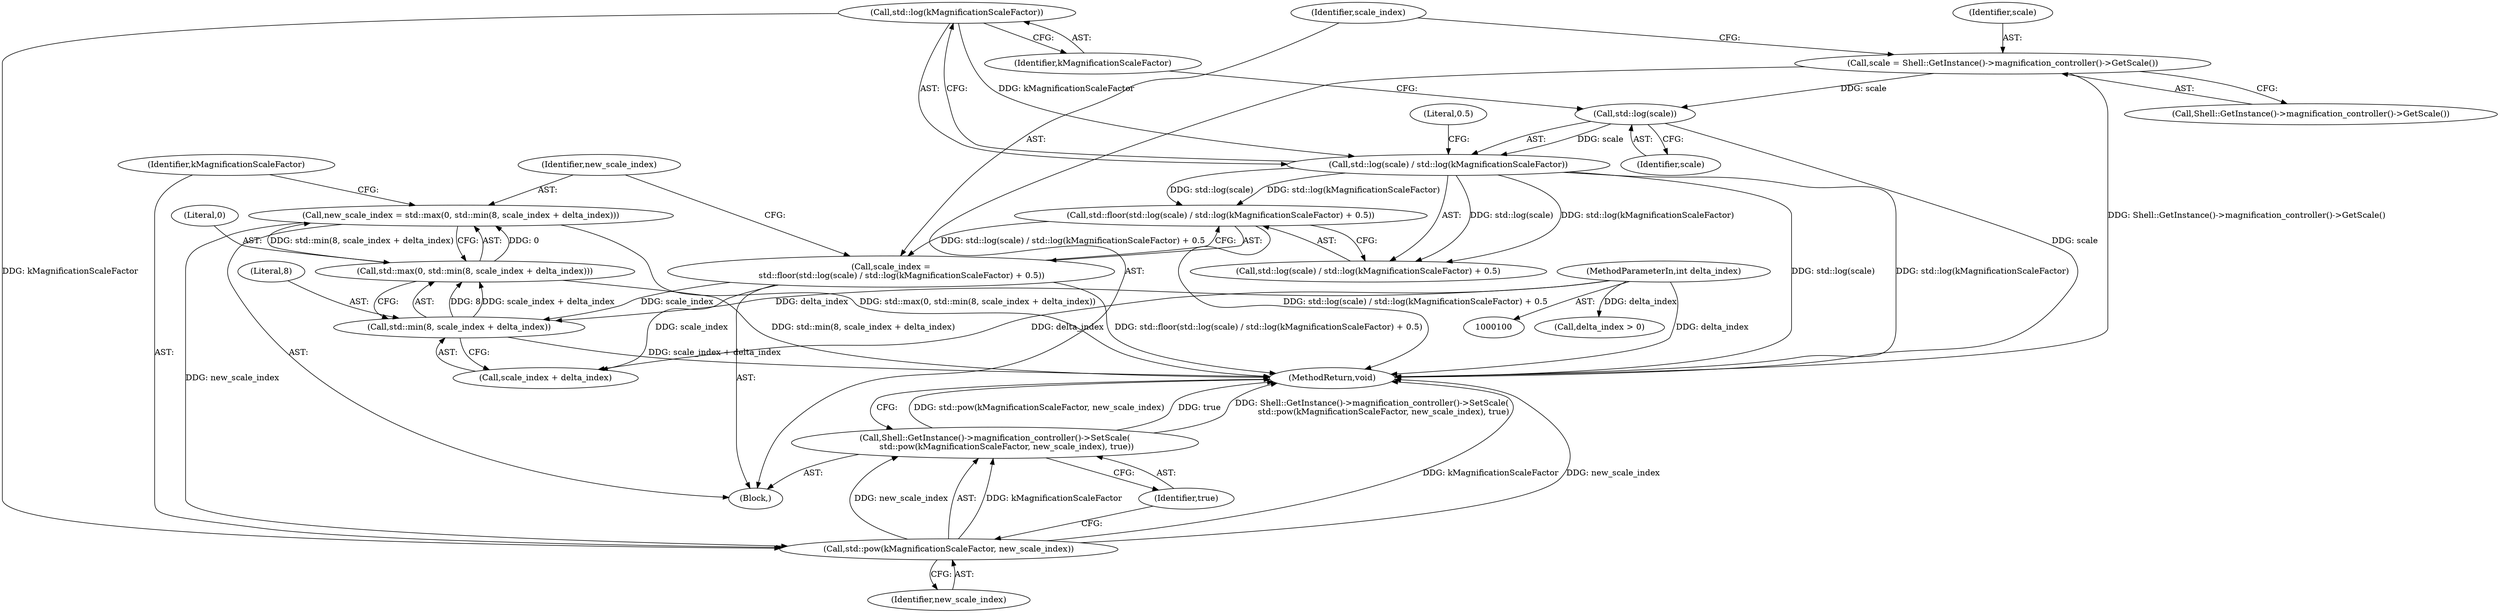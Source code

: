 digraph "0_Chrome_62b8b6e168a12263aab6b88dbef0b900cc37309f_0@integer" {
"1000122" [label="(Call,new_scale_index = std::max(0, std::min(8, scale_index + delta_index)))"];
"1000124" [label="(Call,std::max(0, std::min(8, scale_index + delta_index)))"];
"1000126" [label="(Call,std::min(8, scale_index + delta_index))"];
"1000111" [label="(Call,scale_index =\n        std::floor(std::log(scale) / std::log(kMagnificationScaleFactor) + 0.5))"];
"1000113" [label="(Call,std::floor(std::log(scale) / std::log(kMagnificationScaleFactor) + 0.5))"];
"1000115" [label="(Call,std::log(scale) / std::log(kMagnificationScaleFactor))"];
"1000116" [label="(Call,std::log(scale))"];
"1000107" [label="(Call,scale = Shell::GetInstance()->magnification_controller()->GetScale())"];
"1000118" [label="(Call,std::log(kMagnificationScaleFactor))"];
"1000101" [label="(MethodParameterIn,int delta_index)"];
"1000132" [label="(Call,std::pow(kMagnificationScaleFactor, new_scale_index))"];
"1000131" [label="(Call,Shell::GetInstance()->magnification_controller()->SetScale(\n         std::pow(kMagnificationScaleFactor, new_scale_index), true))"];
"1000111" [label="(Call,scale_index =\n        std::floor(std::log(scale) / std::log(kMagnificationScaleFactor) + 0.5))"];
"1000112" [label="(Identifier,scale_index)"];
"1000151" [label="(MethodReturn,void)"];
"1000114" [label="(Call,std::log(scale) / std::log(kMagnificationScaleFactor) + 0.5)"];
"1000108" [label="(Identifier,scale)"];
"1000116" [label="(Call,std::log(scale))"];
"1000117" [label="(Identifier,scale)"];
"1000135" [label="(Identifier,true)"];
"1000127" [label="(Literal,8)"];
"1000120" [label="(Literal,0.5)"];
"1000131" [label="(Call,Shell::GetInstance()->magnification_controller()->SetScale(\n         std::pow(kMagnificationScaleFactor, new_scale_index), true))"];
"1000115" [label="(Call,std::log(scale) / std::log(kMagnificationScaleFactor))"];
"1000144" [label="(Call,delta_index > 0)"];
"1000126" [label="(Call,std::min(8, scale_index + delta_index))"];
"1000128" [label="(Call,scale_index + delta_index)"];
"1000107" [label="(Call,scale = Shell::GetInstance()->magnification_controller()->GetScale())"];
"1000125" [label="(Literal,0)"];
"1000119" [label="(Identifier,kMagnificationScaleFactor)"];
"1000101" [label="(MethodParameterIn,int delta_index)"];
"1000123" [label="(Identifier,new_scale_index)"];
"1000105" [label="(Block,)"];
"1000124" [label="(Call,std::max(0, std::min(8, scale_index + delta_index)))"];
"1000133" [label="(Identifier,kMagnificationScaleFactor)"];
"1000118" [label="(Call,std::log(kMagnificationScaleFactor))"];
"1000113" [label="(Call,std::floor(std::log(scale) / std::log(kMagnificationScaleFactor) + 0.5))"];
"1000132" [label="(Call,std::pow(kMagnificationScaleFactor, new_scale_index))"];
"1000122" [label="(Call,new_scale_index = std::max(0, std::min(8, scale_index + delta_index)))"];
"1000109" [label="(Call,Shell::GetInstance()->magnification_controller()->GetScale())"];
"1000134" [label="(Identifier,new_scale_index)"];
"1000122" -> "1000105"  [label="AST: "];
"1000122" -> "1000124"  [label="CFG: "];
"1000123" -> "1000122"  [label="AST: "];
"1000124" -> "1000122"  [label="AST: "];
"1000133" -> "1000122"  [label="CFG: "];
"1000122" -> "1000151"  [label="DDG: std::max(0, std::min(8, scale_index + delta_index))"];
"1000124" -> "1000122"  [label="DDG: 0"];
"1000124" -> "1000122"  [label="DDG: std::min(8, scale_index + delta_index)"];
"1000122" -> "1000132"  [label="DDG: new_scale_index"];
"1000124" -> "1000126"  [label="CFG: "];
"1000125" -> "1000124"  [label="AST: "];
"1000126" -> "1000124"  [label="AST: "];
"1000124" -> "1000151"  [label="DDG: std::min(8, scale_index + delta_index)"];
"1000126" -> "1000124"  [label="DDG: 8"];
"1000126" -> "1000124"  [label="DDG: scale_index + delta_index"];
"1000126" -> "1000128"  [label="CFG: "];
"1000127" -> "1000126"  [label="AST: "];
"1000128" -> "1000126"  [label="AST: "];
"1000126" -> "1000151"  [label="DDG: scale_index + delta_index"];
"1000111" -> "1000126"  [label="DDG: scale_index"];
"1000101" -> "1000126"  [label="DDG: delta_index"];
"1000111" -> "1000105"  [label="AST: "];
"1000111" -> "1000113"  [label="CFG: "];
"1000112" -> "1000111"  [label="AST: "];
"1000113" -> "1000111"  [label="AST: "];
"1000123" -> "1000111"  [label="CFG: "];
"1000111" -> "1000151"  [label="DDG: std::floor(std::log(scale) / std::log(kMagnificationScaleFactor) + 0.5)"];
"1000113" -> "1000111"  [label="DDG: std::log(scale) / std::log(kMagnificationScaleFactor) + 0.5"];
"1000111" -> "1000128"  [label="DDG: scale_index"];
"1000113" -> "1000114"  [label="CFG: "];
"1000114" -> "1000113"  [label="AST: "];
"1000113" -> "1000151"  [label="DDG: std::log(scale) / std::log(kMagnificationScaleFactor) + 0.5"];
"1000115" -> "1000113"  [label="DDG: std::log(scale)"];
"1000115" -> "1000113"  [label="DDG: std::log(kMagnificationScaleFactor)"];
"1000115" -> "1000114"  [label="AST: "];
"1000115" -> "1000118"  [label="CFG: "];
"1000116" -> "1000115"  [label="AST: "];
"1000118" -> "1000115"  [label="AST: "];
"1000120" -> "1000115"  [label="CFG: "];
"1000115" -> "1000151"  [label="DDG: std::log(kMagnificationScaleFactor)"];
"1000115" -> "1000151"  [label="DDG: std::log(scale)"];
"1000115" -> "1000114"  [label="DDG: std::log(scale)"];
"1000115" -> "1000114"  [label="DDG: std::log(kMagnificationScaleFactor)"];
"1000116" -> "1000115"  [label="DDG: scale"];
"1000118" -> "1000115"  [label="DDG: kMagnificationScaleFactor"];
"1000116" -> "1000117"  [label="CFG: "];
"1000117" -> "1000116"  [label="AST: "];
"1000119" -> "1000116"  [label="CFG: "];
"1000116" -> "1000151"  [label="DDG: scale"];
"1000107" -> "1000116"  [label="DDG: scale"];
"1000107" -> "1000105"  [label="AST: "];
"1000107" -> "1000109"  [label="CFG: "];
"1000108" -> "1000107"  [label="AST: "];
"1000109" -> "1000107"  [label="AST: "];
"1000112" -> "1000107"  [label="CFG: "];
"1000107" -> "1000151"  [label="DDG: Shell::GetInstance()->magnification_controller()->GetScale()"];
"1000118" -> "1000119"  [label="CFG: "];
"1000119" -> "1000118"  [label="AST: "];
"1000118" -> "1000132"  [label="DDG: kMagnificationScaleFactor"];
"1000101" -> "1000100"  [label="AST: "];
"1000101" -> "1000151"  [label="DDG: delta_index"];
"1000101" -> "1000128"  [label="DDG: delta_index"];
"1000101" -> "1000144"  [label="DDG: delta_index"];
"1000132" -> "1000131"  [label="AST: "];
"1000132" -> "1000134"  [label="CFG: "];
"1000133" -> "1000132"  [label="AST: "];
"1000134" -> "1000132"  [label="AST: "];
"1000135" -> "1000132"  [label="CFG: "];
"1000132" -> "1000151"  [label="DDG: kMagnificationScaleFactor"];
"1000132" -> "1000151"  [label="DDG: new_scale_index"];
"1000132" -> "1000131"  [label="DDG: kMagnificationScaleFactor"];
"1000132" -> "1000131"  [label="DDG: new_scale_index"];
"1000131" -> "1000105"  [label="AST: "];
"1000131" -> "1000135"  [label="CFG: "];
"1000135" -> "1000131"  [label="AST: "];
"1000151" -> "1000131"  [label="CFG: "];
"1000131" -> "1000151"  [label="DDG: std::pow(kMagnificationScaleFactor, new_scale_index)"];
"1000131" -> "1000151"  [label="DDG: true"];
"1000131" -> "1000151"  [label="DDG: Shell::GetInstance()->magnification_controller()->SetScale(\n         std::pow(kMagnificationScaleFactor, new_scale_index), true)"];
}
